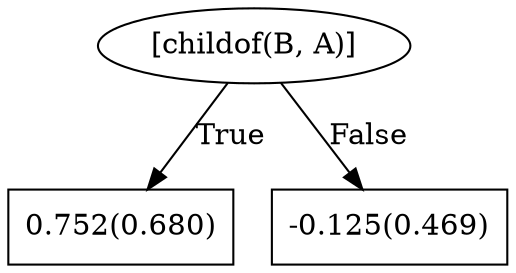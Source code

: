 digraph G{ 
1[label = "[childof(B, A)]"];
1 -> 2[label="True"];
1 -> 3[label="False"];
2[shape = box,label = "0.752(0.680)"];
3[shape = box,label = "-0.125(0.469)"];
}
